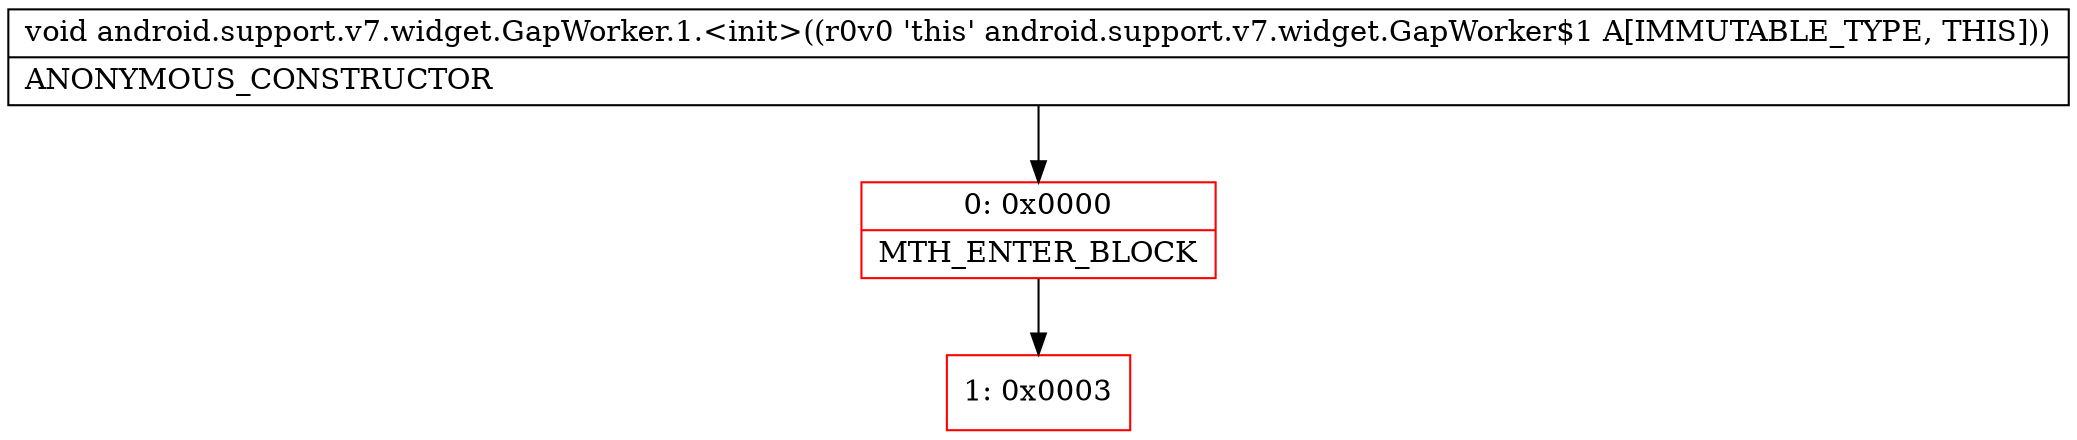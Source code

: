 digraph "CFG forandroid.support.v7.widget.GapWorker.1.\<init\>()V" {
subgraph cluster_Region_1710623339 {
label = "R(0)";
node [shape=record,color=blue];
}
Node_0 [shape=record,color=red,label="{0\:\ 0x0000|MTH_ENTER_BLOCK\l}"];
Node_1 [shape=record,color=red,label="{1\:\ 0x0003}"];
MethodNode[shape=record,label="{void android.support.v7.widget.GapWorker.1.\<init\>((r0v0 'this' android.support.v7.widget.GapWorker$1 A[IMMUTABLE_TYPE, THIS]))  | ANONYMOUS_CONSTRUCTOR\l}"];
MethodNode -> Node_0;
Node_0 -> Node_1;
}

